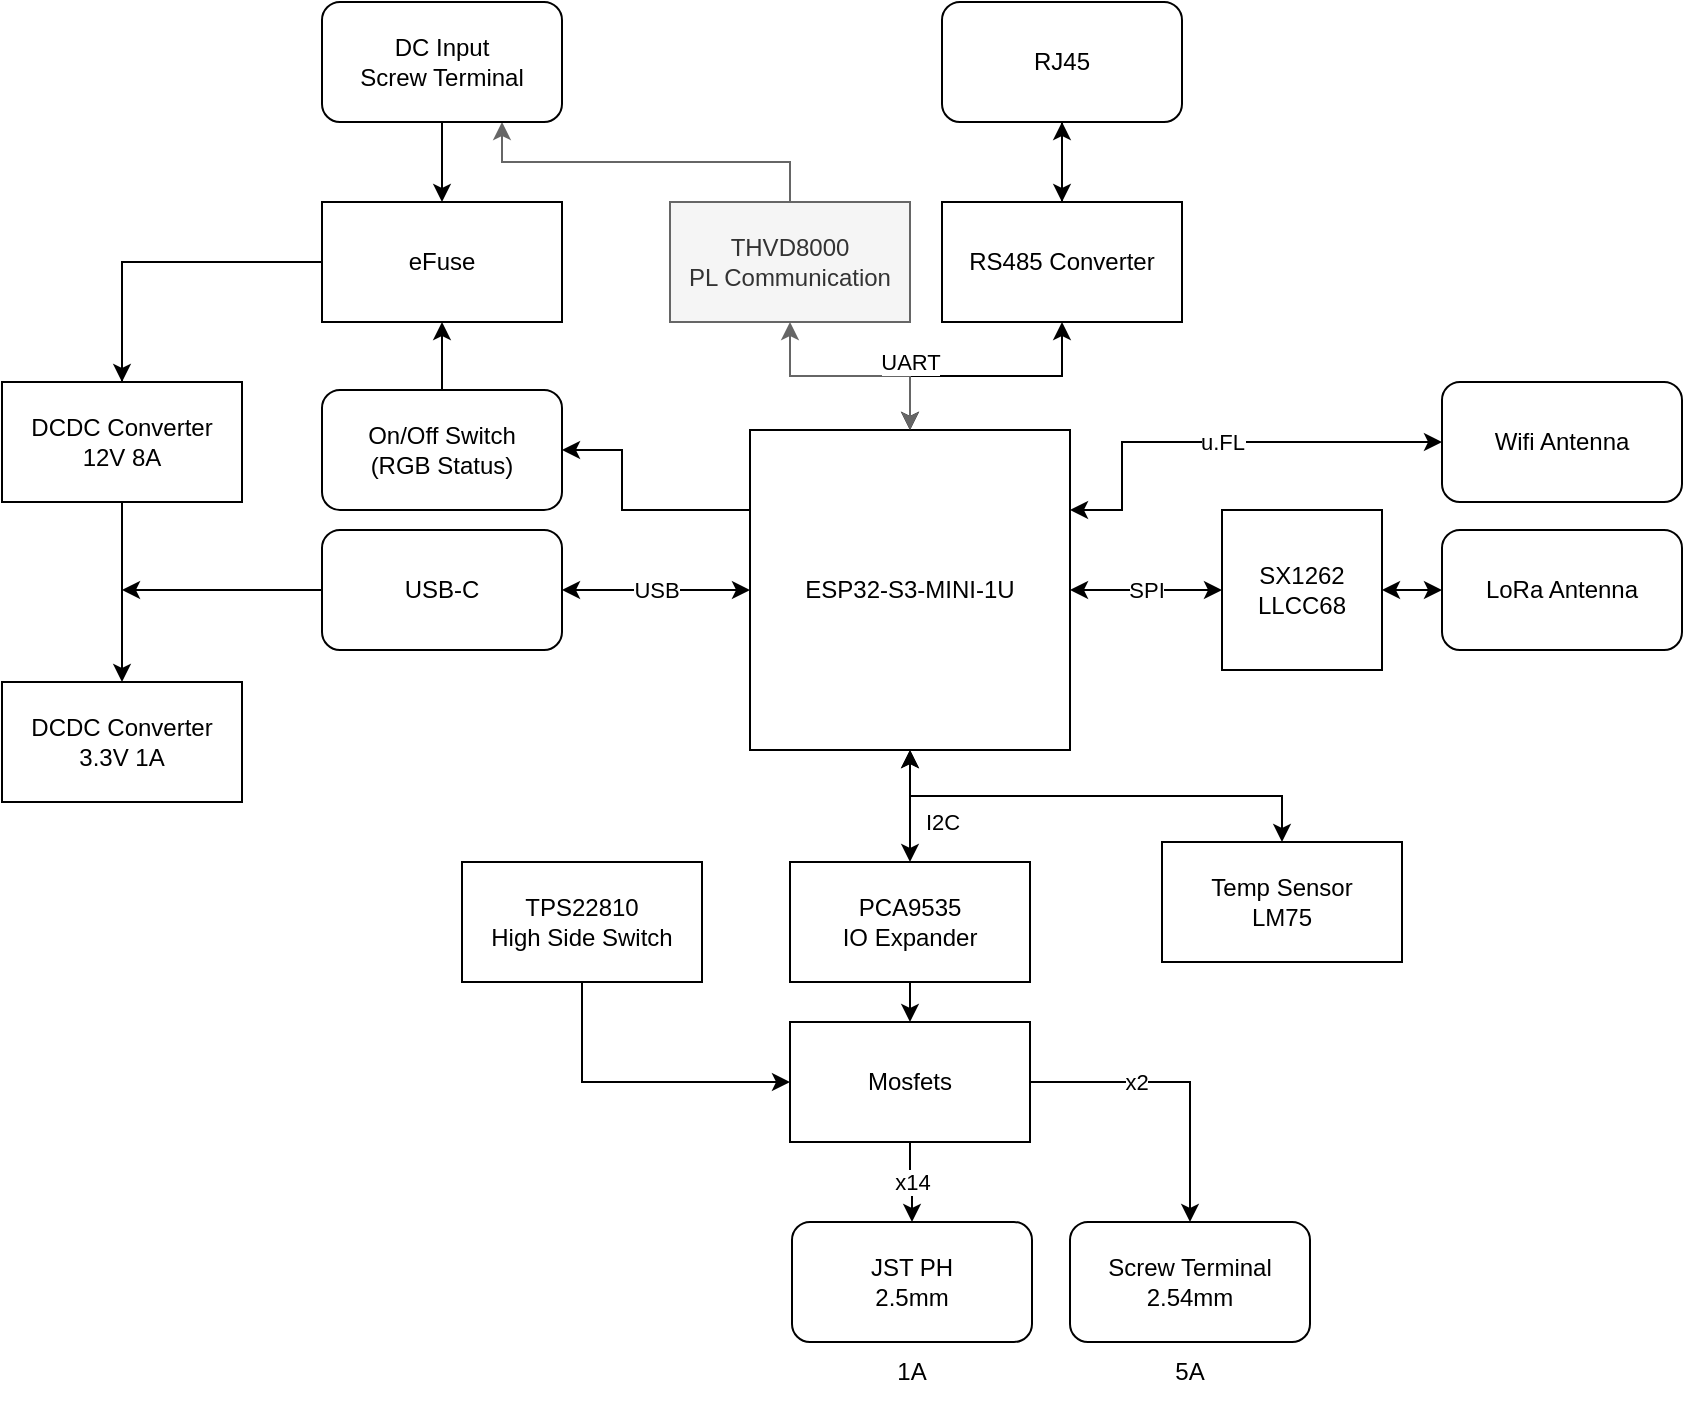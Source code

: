 <mxfile version="24.4.0" type="device">
  <diagram name="Page-1" id="z83b7PPcV6ZyIOXjzvce">
    <mxGraphModel dx="1028" dy="819" grid="1" gridSize="10" guides="1" tooltips="1" connect="1" arrows="1" fold="1" page="1" pageScale="1" pageWidth="1169" pageHeight="827" math="0" shadow="0">
      <root>
        <mxCell id="0" />
        <mxCell id="1" parent="0" />
        <mxCell id="88yLvj8abLCUOFOeK4SU-4" style="edgeStyle=orthogonalEdgeStyle;rounded=0;orthogonalLoop=1;jettySize=auto;html=1;exitX=0;exitY=0.5;exitDx=0;exitDy=0;entryX=0.5;entryY=0;entryDx=0;entryDy=0;" edge="1" parent="1" source="Z63Cd4MSv0f7jXQqCqa3-19" target="88yLvj8abLCUOFOeK4SU-3">
          <mxGeometry relative="1" as="geometry">
            <Array as="points">
              <mxPoint x="190" y="250" />
            </Array>
          </mxGeometry>
        </mxCell>
        <mxCell id="Z63Cd4MSv0f7jXQqCqa3-28" style="edgeStyle=orthogonalEdgeStyle;rounded=0;orthogonalLoop=1;jettySize=auto;html=1;exitX=0;exitY=0.25;exitDx=0;exitDy=0;entryX=1;entryY=0.5;entryDx=0;entryDy=0;" parent="1" source="Z63Cd4MSv0f7jXQqCqa3-3" target="Z63Cd4MSv0f7jXQqCqa3-20" edge="1">
          <mxGeometry relative="1" as="geometry">
            <Array as="points">
              <mxPoint x="440" y="374" />
              <mxPoint x="440" y="344" />
            </Array>
          </mxGeometry>
        </mxCell>
        <mxCell id="Z63Cd4MSv0f7jXQqCqa3-32" value="SPI" style="edgeStyle=orthogonalEdgeStyle;rounded=0;orthogonalLoop=1;jettySize=auto;html=1;exitX=1;exitY=0.5;exitDx=0;exitDy=0;startArrow=classic;startFill=1;" parent="1" source="Z63Cd4MSv0f7jXQqCqa3-3" target="Z63Cd4MSv0f7jXQqCqa3-4" edge="1">
          <mxGeometry relative="1" as="geometry" />
        </mxCell>
        <mxCell id="Z63Cd4MSv0f7jXQqCqa3-35" value="I2C" style="edgeStyle=orthogonalEdgeStyle;rounded=0;orthogonalLoop=1;jettySize=auto;html=1;exitX=0.5;exitY=1;exitDx=0;exitDy=0;entryX=0.5;entryY=0;entryDx=0;entryDy=0;startArrow=classic;startFill=1;" parent="1" source="Z63Cd4MSv0f7jXQqCqa3-3" target="Z63Cd4MSv0f7jXQqCqa3-13" edge="1">
          <mxGeometry x="0.286" y="16" relative="1" as="geometry">
            <mxPoint as="offset" />
          </mxGeometry>
        </mxCell>
        <mxCell id="Z63Cd4MSv0f7jXQqCqa3-3" value="ESP32-S3-MINI-1U" style="whiteSpace=wrap;html=1;aspect=fixed;" parent="1" vertex="1">
          <mxGeometry x="504" y="334" width="160" height="160" as="geometry" />
        </mxCell>
        <mxCell id="Z63Cd4MSv0f7jXQqCqa3-33" style="edgeStyle=orthogonalEdgeStyle;rounded=0;orthogonalLoop=1;jettySize=auto;html=1;exitX=1;exitY=0.5;exitDx=0;exitDy=0;startArrow=classic;startFill=1;" parent="1" source="Z63Cd4MSv0f7jXQqCqa3-4" target="Z63Cd4MSv0f7jXQqCqa3-17" edge="1">
          <mxGeometry relative="1" as="geometry" />
        </mxCell>
        <mxCell id="Z63Cd4MSv0f7jXQqCqa3-4" value="SX1262&lt;div&gt;LLCC68&lt;/div&gt;" style="whiteSpace=wrap;html=1;aspect=fixed;" parent="1" vertex="1">
          <mxGeometry x="740" y="374" width="80" height="80" as="geometry" />
        </mxCell>
        <mxCell id="Z63Cd4MSv0f7jXQqCqa3-21" value="USB" style="edgeStyle=orthogonalEdgeStyle;rounded=0;orthogonalLoop=1;jettySize=auto;html=1;exitX=1;exitY=0.5;exitDx=0;exitDy=0;startArrow=classic;startFill=1;" parent="1" source="Z63Cd4MSv0f7jXQqCqa3-7" target="Z63Cd4MSv0f7jXQqCqa3-3" edge="1">
          <mxGeometry relative="1" as="geometry">
            <mxPoint x="310" y="464" as="targetPoint" />
          </mxGeometry>
        </mxCell>
        <mxCell id="88yLvj8abLCUOFOeK4SU-5" style="edgeStyle=orthogonalEdgeStyle;rounded=0;orthogonalLoop=1;jettySize=auto;html=1;exitX=0;exitY=0.5;exitDx=0;exitDy=0;" edge="1" parent="1" source="Z63Cd4MSv0f7jXQqCqa3-7">
          <mxGeometry relative="1" as="geometry">
            <mxPoint x="190" y="414" as="targetPoint" />
          </mxGeometry>
        </mxCell>
        <mxCell id="Z63Cd4MSv0f7jXQqCqa3-7" value="USB-C" style="rounded=1;whiteSpace=wrap;html=1;" parent="1" vertex="1">
          <mxGeometry x="290" y="384" width="120" height="60" as="geometry" />
        </mxCell>
        <mxCell id="Z63Cd4MSv0f7jXQqCqa3-29" style="edgeStyle=orthogonalEdgeStyle;rounded=0;orthogonalLoop=1;jettySize=auto;html=1;exitX=0.5;exitY=1;exitDx=0;exitDy=0;entryX=0.5;entryY=0;entryDx=0;entryDy=0;" parent="1" source="Z63Cd4MSv0f7jXQqCqa3-8" target="Z63Cd4MSv0f7jXQqCqa3-9" edge="1">
          <mxGeometry relative="1" as="geometry" />
        </mxCell>
        <mxCell id="Z63Cd4MSv0f7jXQqCqa3-8" value="RJ45" style="rounded=1;whiteSpace=wrap;html=1;" parent="1" vertex="1">
          <mxGeometry x="600" y="120" width="120" height="60" as="geometry" />
        </mxCell>
        <mxCell id="Z63Cd4MSv0f7jXQqCqa3-30" style="edgeStyle=orthogonalEdgeStyle;rounded=0;orthogonalLoop=1;jettySize=auto;html=1;exitX=0.5;exitY=1;exitDx=0;exitDy=0;entryX=0.5;entryY=0;entryDx=0;entryDy=0;startArrow=classic;startFill=1;" parent="1" source="Z63Cd4MSv0f7jXQqCqa3-9" target="Z63Cd4MSv0f7jXQqCqa3-3" edge="1">
          <mxGeometry relative="1" as="geometry" />
        </mxCell>
        <mxCell id="Z63Cd4MSv0f7jXQqCqa3-31" value="" style="edgeStyle=orthogonalEdgeStyle;rounded=0;orthogonalLoop=1;jettySize=auto;html=1;" parent="1" source="Z63Cd4MSv0f7jXQqCqa3-9" target="Z63Cd4MSv0f7jXQqCqa3-8" edge="1">
          <mxGeometry relative="1" as="geometry" />
        </mxCell>
        <mxCell id="Z63Cd4MSv0f7jXQqCqa3-9" value="RS485 Converter" style="rounded=0;whiteSpace=wrap;html=1;" parent="1" vertex="1">
          <mxGeometry x="600" y="220" width="120" height="60" as="geometry" />
        </mxCell>
        <mxCell id="Z63Cd4MSv0f7jXQqCqa3-39" value="UART" style="edgeStyle=orthogonalEdgeStyle;rounded=0;orthogonalLoop=1;jettySize=auto;html=1;exitX=0.5;exitY=1;exitDx=0;exitDy=0;entryX=0.5;entryY=0;entryDx=0;entryDy=0;startArrow=classic;startFill=1;fillColor=#f5f5f5;strokeColor=#666666;" parent="1" source="Z63Cd4MSv0f7jXQqCqa3-10" target="Z63Cd4MSv0f7jXQqCqa3-3" edge="1">
          <mxGeometry x="0.526" y="-7" relative="1" as="geometry">
            <mxPoint x="7" y="-7" as="offset" />
          </mxGeometry>
        </mxCell>
        <mxCell id="Z63Cd4MSv0f7jXQqCqa3-40" style="edgeStyle=orthogonalEdgeStyle;rounded=0;orthogonalLoop=1;jettySize=auto;html=1;exitX=0.5;exitY=0;exitDx=0;exitDy=0;entryX=0.75;entryY=1;entryDx=0;entryDy=0;fillColor=#f5f5f5;strokeColor=#666666;" parent="1" source="Z63Cd4MSv0f7jXQqCqa3-10" target="Z63Cd4MSv0f7jXQqCqa3-11" edge="1">
          <mxGeometry relative="1" as="geometry" />
        </mxCell>
        <mxCell id="Z63Cd4MSv0f7jXQqCqa3-10" value="THVD8000&lt;br&gt;PL Communication" style="rounded=0;whiteSpace=wrap;html=1;fillColor=#f5f5f5;fontColor=#333333;strokeColor=#666666;" parent="1" vertex="1">
          <mxGeometry x="464" y="220" width="120" height="60" as="geometry" />
        </mxCell>
        <mxCell id="Z63Cd4MSv0f7jXQqCqa3-26" style="edgeStyle=orthogonalEdgeStyle;rounded=0;orthogonalLoop=1;jettySize=auto;html=1;exitX=0.5;exitY=1;exitDx=0;exitDy=0;entryX=0.5;entryY=0;entryDx=0;entryDy=0;" parent="1" source="Z63Cd4MSv0f7jXQqCqa3-11" target="Z63Cd4MSv0f7jXQqCqa3-19" edge="1">
          <mxGeometry relative="1" as="geometry" />
        </mxCell>
        <mxCell id="Z63Cd4MSv0f7jXQqCqa3-11" value="DC Input&lt;div&gt;Screw Terminal&lt;/div&gt;" style="rounded=1;whiteSpace=wrap;html=1;" parent="1" vertex="1">
          <mxGeometry x="290" y="120" width="120" height="60" as="geometry" />
        </mxCell>
        <mxCell id="Z63Cd4MSv0f7jXQqCqa3-12" value="DCDC Converter&lt;div&gt;12V 8A&lt;/div&gt;" style="rounded=0;whiteSpace=wrap;html=1;" parent="1" vertex="1">
          <mxGeometry x="130" y="310" width="120" height="60" as="geometry" />
        </mxCell>
        <mxCell id="88yLvj8abLCUOFOeK4SU-6" style="edgeStyle=orthogonalEdgeStyle;rounded=0;orthogonalLoop=1;jettySize=auto;html=1;exitX=0.5;exitY=1;exitDx=0;exitDy=0;entryX=0.5;entryY=0;entryDx=0;entryDy=0;" edge="1" parent="1" source="Z63Cd4MSv0f7jXQqCqa3-13" target="Z63Cd4MSv0f7jXQqCqa3-14">
          <mxGeometry relative="1" as="geometry" />
        </mxCell>
        <mxCell id="Z63Cd4MSv0f7jXQqCqa3-13" value="PCA9535&lt;br&gt;&lt;div&gt;IO Expander&lt;/div&gt;" style="rounded=0;whiteSpace=wrap;html=1;" parent="1" vertex="1">
          <mxGeometry x="524" y="550" width="120" height="60" as="geometry" />
        </mxCell>
        <mxCell id="Z63Cd4MSv0f7jXQqCqa3-37" value="x14" style="edgeStyle=orthogonalEdgeStyle;rounded=0;orthogonalLoop=1;jettySize=auto;html=1;startArrow=none;startFill=0;" parent="1" source="Z63Cd4MSv0f7jXQqCqa3-14" target="Z63Cd4MSv0f7jXQqCqa3-15" edge="1">
          <mxGeometry relative="1" as="geometry" />
        </mxCell>
        <mxCell id="Z63Cd4MSv0f7jXQqCqa3-38" value="x2" style="edgeStyle=orthogonalEdgeStyle;rounded=0;orthogonalLoop=1;jettySize=auto;html=1;startArrow=none;startFill=0;" parent="1" source="Z63Cd4MSv0f7jXQqCqa3-14" target="Z63Cd4MSv0f7jXQqCqa3-16" edge="1">
          <mxGeometry x="-0.292" relative="1" as="geometry">
            <mxPoint as="offset" />
          </mxGeometry>
        </mxCell>
        <mxCell id="Z63Cd4MSv0f7jXQqCqa3-14" value="Mosfets" style="rounded=0;whiteSpace=wrap;html=1;" parent="1" vertex="1">
          <mxGeometry x="524" y="630" width="120" height="60" as="geometry" />
        </mxCell>
        <mxCell id="Z63Cd4MSv0f7jXQqCqa3-15" value="JST PH&lt;div&gt;2.5mm&lt;/div&gt;" style="rounded=1;whiteSpace=wrap;html=1;" parent="1" vertex="1">
          <mxGeometry x="525" y="730" width="120" height="60" as="geometry" />
        </mxCell>
        <mxCell id="Z63Cd4MSv0f7jXQqCqa3-16" value="Screw Terminal&lt;div&gt;2.54mm&lt;/div&gt;" style="rounded=1;whiteSpace=wrap;html=1;" parent="1" vertex="1">
          <mxGeometry x="664" y="730" width="120" height="60" as="geometry" />
        </mxCell>
        <mxCell id="Z63Cd4MSv0f7jXQqCqa3-17" value="LoRa Antenna" style="rounded=1;whiteSpace=wrap;html=1;" parent="1" vertex="1">
          <mxGeometry x="850" y="384" width="120" height="60" as="geometry" />
        </mxCell>
        <mxCell id="Z63Cd4MSv0f7jXQqCqa3-34" value="u.FL" style="edgeStyle=orthogonalEdgeStyle;rounded=0;orthogonalLoop=1;jettySize=auto;html=1;exitX=0;exitY=0.5;exitDx=0;exitDy=0;entryX=1;entryY=0.25;entryDx=0;entryDy=0;startArrow=classic;startFill=1;" parent="1" source="Z63Cd4MSv0f7jXQqCqa3-18" target="Z63Cd4MSv0f7jXQqCqa3-3" edge="1">
          <mxGeometry relative="1" as="geometry">
            <Array as="points">
              <mxPoint x="690" y="340" />
              <mxPoint x="690" y="374" />
            </Array>
          </mxGeometry>
        </mxCell>
        <mxCell id="Z63Cd4MSv0f7jXQqCqa3-18" value="Wifi Antenna" style="rounded=1;whiteSpace=wrap;html=1;" parent="1" vertex="1">
          <mxGeometry x="850" y="310" width="120" height="60" as="geometry" />
        </mxCell>
        <mxCell id="Z63Cd4MSv0f7jXQqCqa3-25" style="edgeStyle=orthogonalEdgeStyle;rounded=0;orthogonalLoop=1;jettySize=auto;html=1;exitX=0;exitY=0.5;exitDx=0;exitDy=0;entryX=0.5;entryY=0;entryDx=0;entryDy=0;" parent="1" source="Z63Cd4MSv0f7jXQqCqa3-19" target="Z63Cd4MSv0f7jXQqCqa3-12" edge="1">
          <mxGeometry relative="1" as="geometry" />
        </mxCell>
        <mxCell id="Z63Cd4MSv0f7jXQqCqa3-19" value="eFuse" style="rounded=0;whiteSpace=wrap;html=1;" parent="1" vertex="1">
          <mxGeometry x="290" y="220" width="120" height="60" as="geometry" />
        </mxCell>
        <mxCell id="Z63Cd4MSv0f7jXQqCqa3-27" style="edgeStyle=orthogonalEdgeStyle;rounded=0;orthogonalLoop=1;jettySize=auto;html=1;exitX=0.5;exitY=0;exitDx=0;exitDy=0;entryX=0.5;entryY=1;entryDx=0;entryDy=0;" parent="1" source="Z63Cd4MSv0f7jXQqCqa3-20" target="Z63Cd4MSv0f7jXQqCqa3-19" edge="1">
          <mxGeometry relative="1" as="geometry" />
        </mxCell>
        <mxCell id="Z63Cd4MSv0f7jXQqCqa3-20" value="On/Off Switch&lt;div&gt;(RGB Status)&lt;/div&gt;" style="rounded=1;whiteSpace=wrap;html=1;" parent="1" vertex="1">
          <mxGeometry x="290" y="314" width="120" height="60" as="geometry" />
        </mxCell>
        <mxCell id="ka8EcKosG7HrpOvrYVtk-2" style="edgeStyle=orthogonalEdgeStyle;rounded=0;orthogonalLoop=1;jettySize=auto;html=1;exitX=0.5;exitY=0;exitDx=0;exitDy=0;entryX=0.5;entryY=1;entryDx=0;entryDy=0;startArrow=classic;startFill=1;" parent="1" source="ka8EcKosG7HrpOvrYVtk-1" target="Z63Cd4MSv0f7jXQqCqa3-3" edge="1">
          <mxGeometry relative="1" as="geometry" />
        </mxCell>
        <mxCell id="ka8EcKosG7HrpOvrYVtk-1" value="Temp Sensor&lt;div&gt;LM75&lt;/div&gt;" style="rounded=0;whiteSpace=wrap;html=1;" parent="1" vertex="1">
          <mxGeometry x="710" y="540" width="120" height="60" as="geometry" />
        </mxCell>
        <mxCell id="ka8EcKosG7HrpOvrYVtk-4" value="1A" style="text;html=1;align=center;verticalAlign=middle;whiteSpace=wrap;rounded=0;" parent="1" vertex="1">
          <mxGeometry x="555" y="790" width="60" height="30" as="geometry" />
        </mxCell>
        <mxCell id="ka8EcKosG7HrpOvrYVtk-5" value="5A" style="text;html=1;align=center;verticalAlign=middle;whiteSpace=wrap;rounded=0;" parent="1" vertex="1">
          <mxGeometry x="694" y="790" width="60" height="30" as="geometry" />
        </mxCell>
        <mxCell id="88yLvj8abLCUOFOeK4SU-2" style="edgeStyle=orthogonalEdgeStyle;rounded=0;orthogonalLoop=1;jettySize=auto;html=1;exitX=0.5;exitY=1;exitDx=0;exitDy=0;entryX=0;entryY=0.5;entryDx=0;entryDy=0;" edge="1" parent="1" source="88yLvj8abLCUOFOeK4SU-1" target="Z63Cd4MSv0f7jXQqCqa3-14">
          <mxGeometry relative="1" as="geometry" />
        </mxCell>
        <mxCell id="88yLvj8abLCUOFOeK4SU-1" value="TPS22810&lt;br&gt;High Side Switch" style="rounded=0;whiteSpace=wrap;html=1;" vertex="1" parent="1">
          <mxGeometry x="360" y="550" width="120" height="60" as="geometry" />
        </mxCell>
        <mxCell id="88yLvj8abLCUOFOeK4SU-3" value="DCDC Converter&lt;div&gt;3.3V 1A&lt;/div&gt;" style="rounded=0;whiteSpace=wrap;html=1;" vertex="1" parent="1">
          <mxGeometry x="130" y="460" width="120" height="60" as="geometry" />
        </mxCell>
      </root>
    </mxGraphModel>
  </diagram>
</mxfile>
